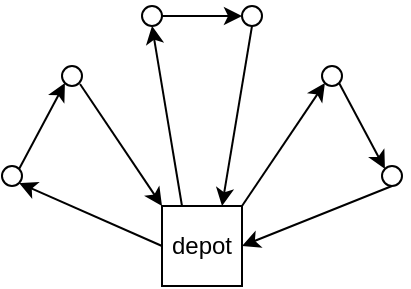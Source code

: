 <mxfile version="24.4.0" type="device">
  <diagram name="第 1 页" id="lbkftJgeV7YC43JYXeNE">
    <mxGraphModel dx="682" dy="406" grid="1" gridSize="10" guides="1" tooltips="1" connect="1" arrows="1" fold="1" page="1" pageScale="1" pageWidth="827" pageHeight="1169" math="0" shadow="0">
      <root>
        <mxCell id="0" />
        <mxCell id="1" parent="0" />
        <mxCell id="7nh5g-gSHWyEmg5eRZ_v-21" style="edgeStyle=none;rounded=0;orthogonalLoop=1;jettySize=auto;html=1;exitX=1;exitY=0;exitDx=0;exitDy=0;entryX=0;entryY=1;entryDx=0;entryDy=0;" parent="1" source="7nh5g-gSHWyEmg5eRZ_v-1" target="7nh5g-gSHWyEmg5eRZ_v-3" edge="1">
          <mxGeometry relative="1" as="geometry" />
        </mxCell>
        <mxCell id="7nh5g-gSHWyEmg5eRZ_v-1" value="" style="ellipse;whiteSpace=wrap;html=1;aspect=fixed;" parent="1" vertex="1">
          <mxGeometry x="220" y="210" width="10" height="10" as="geometry" />
        </mxCell>
        <mxCell id="7nh5g-gSHWyEmg5eRZ_v-20" style="edgeStyle=none;rounded=0;orthogonalLoop=1;jettySize=auto;html=1;exitX=0;exitY=0.5;exitDx=0;exitDy=0;entryX=1;entryY=1;entryDx=0;entryDy=0;" parent="1" source="7nh5g-gSHWyEmg5eRZ_v-2" target="7nh5g-gSHWyEmg5eRZ_v-1" edge="1">
          <mxGeometry relative="1" as="geometry" />
        </mxCell>
        <mxCell id="7nh5g-gSHWyEmg5eRZ_v-30" style="edgeStyle=none;rounded=0;orthogonalLoop=1;jettySize=auto;html=1;exitX=1;exitY=0;exitDx=0;exitDy=0;entryX=0;entryY=1;entryDx=0;entryDy=0;" parent="1" source="7nh5g-gSHWyEmg5eRZ_v-2" target="7nh5g-gSHWyEmg5eRZ_v-6" edge="1">
          <mxGeometry relative="1" as="geometry" />
        </mxCell>
        <mxCell id="OtHR5fXg7CDXO0eJokvP-6" style="rounded=0;orthogonalLoop=1;jettySize=auto;html=1;exitX=0.25;exitY=0;exitDx=0;exitDy=0;entryX=0.5;entryY=1;entryDx=0;entryDy=0;" edge="1" parent="1" source="7nh5g-gSHWyEmg5eRZ_v-2" target="7nh5g-gSHWyEmg5eRZ_v-4">
          <mxGeometry relative="1" as="geometry" />
        </mxCell>
        <mxCell id="7nh5g-gSHWyEmg5eRZ_v-2" value="depot" style="rounded=0;whiteSpace=wrap;html=1;" parent="1" vertex="1">
          <mxGeometry x="300" y="230" width="40" height="40" as="geometry" />
        </mxCell>
        <mxCell id="7nh5g-gSHWyEmg5eRZ_v-29" style="edgeStyle=none;rounded=0;orthogonalLoop=1;jettySize=auto;html=1;entryX=0;entryY=0;entryDx=0;entryDy=0;" parent="1" target="7nh5g-gSHWyEmg5eRZ_v-2" edge="1">
          <mxGeometry relative="1" as="geometry">
            <mxPoint x="259" y="169" as="sourcePoint" />
          </mxGeometry>
        </mxCell>
        <mxCell id="7nh5g-gSHWyEmg5eRZ_v-3" value="" style="ellipse;whiteSpace=wrap;html=1;aspect=fixed;" parent="1" vertex="1">
          <mxGeometry x="250" y="160" width="10" height="10" as="geometry" />
        </mxCell>
        <mxCell id="OtHR5fXg7CDXO0eJokvP-4" style="rounded=0;orthogonalLoop=1;jettySize=auto;html=1;exitX=0.854;exitY=0.5;exitDx=0;exitDy=0;entryX=0;entryY=0.5;entryDx=0;entryDy=0;exitPerimeter=0;" edge="1" parent="1" source="7nh5g-gSHWyEmg5eRZ_v-4" target="OtHR5fXg7CDXO0eJokvP-2">
          <mxGeometry relative="1" as="geometry" />
        </mxCell>
        <mxCell id="7nh5g-gSHWyEmg5eRZ_v-4" value="" style="ellipse;whiteSpace=wrap;html=1;aspect=fixed;" parent="1" vertex="1">
          <mxGeometry x="290" y="130" width="10" height="10" as="geometry" />
        </mxCell>
        <mxCell id="7nh5g-gSHWyEmg5eRZ_v-25" style="edgeStyle=none;rounded=0;orthogonalLoop=1;jettySize=auto;html=1;exitX=0.5;exitY=1;exitDx=0;exitDy=0;entryX=1;entryY=0.5;entryDx=0;entryDy=0;" parent="1" source="7nh5g-gSHWyEmg5eRZ_v-5" target="7nh5g-gSHWyEmg5eRZ_v-2" edge="1">
          <mxGeometry relative="1" as="geometry" />
        </mxCell>
        <mxCell id="7nh5g-gSHWyEmg5eRZ_v-5" value="" style="ellipse;whiteSpace=wrap;html=1;aspect=fixed;" parent="1" vertex="1">
          <mxGeometry x="410" y="210" width="10" height="10" as="geometry" />
        </mxCell>
        <mxCell id="7nh5g-gSHWyEmg5eRZ_v-24" style="edgeStyle=none;rounded=0;orthogonalLoop=1;jettySize=auto;html=1;exitX=1;exitY=1;exitDx=0;exitDy=0;entryX=0;entryY=0;entryDx=0;entryDy=0;" parent="1" source="7nh5g-gSHWyEmg5eRZ_v-6" target="7nh5g-gSHWyEmg5eRZ_v-5" edge="1">
          <mxGeometry relative="1" as="geometry" />
        </mxCell>
        <mxCell id="7nh5g-gSHWyEmg5eRZ_v-6" value="" style="ellipse;whiteSpace=wrap;html=1;aspect=fixed;" parent="1" vertex="1">
          <mxGeometry x="380" y="160" width="10" height="10" as="geometry" />
        </mxCell>
        <mxCell id="OtHR5fXg7CDXO0eJokvP-8" style="rounded=0;orthogonalLoop=1;jettySize=auto;html=1;exitX=0.5;exitY=1;exitDx=0;exitDy=0;entryX=0.75;entryY=0;entryDx=0;entryDy=0;" edge="1" parent="1" source="OtHR5fXg7CDXO0eJokvP-2" target="7nh5g-gSHWyEmg5eRZ_v-2">
          <mxGeometry relative="1" as="geometry" />
        </mxCell>
        <mxCell id="OtHR5fXg7CDXO0eJokvP-2" value="" style="ellipse;whiteSpace=wrap;html=1;aspect=fixed;" vertex="1" parent="1">
          <mxGeometry x="340" y="130" width="10" height="10" as="geometry" />
        </mxCell>
      </root>
    </mxGraphModel>
  </diagram>
</mxfile>
